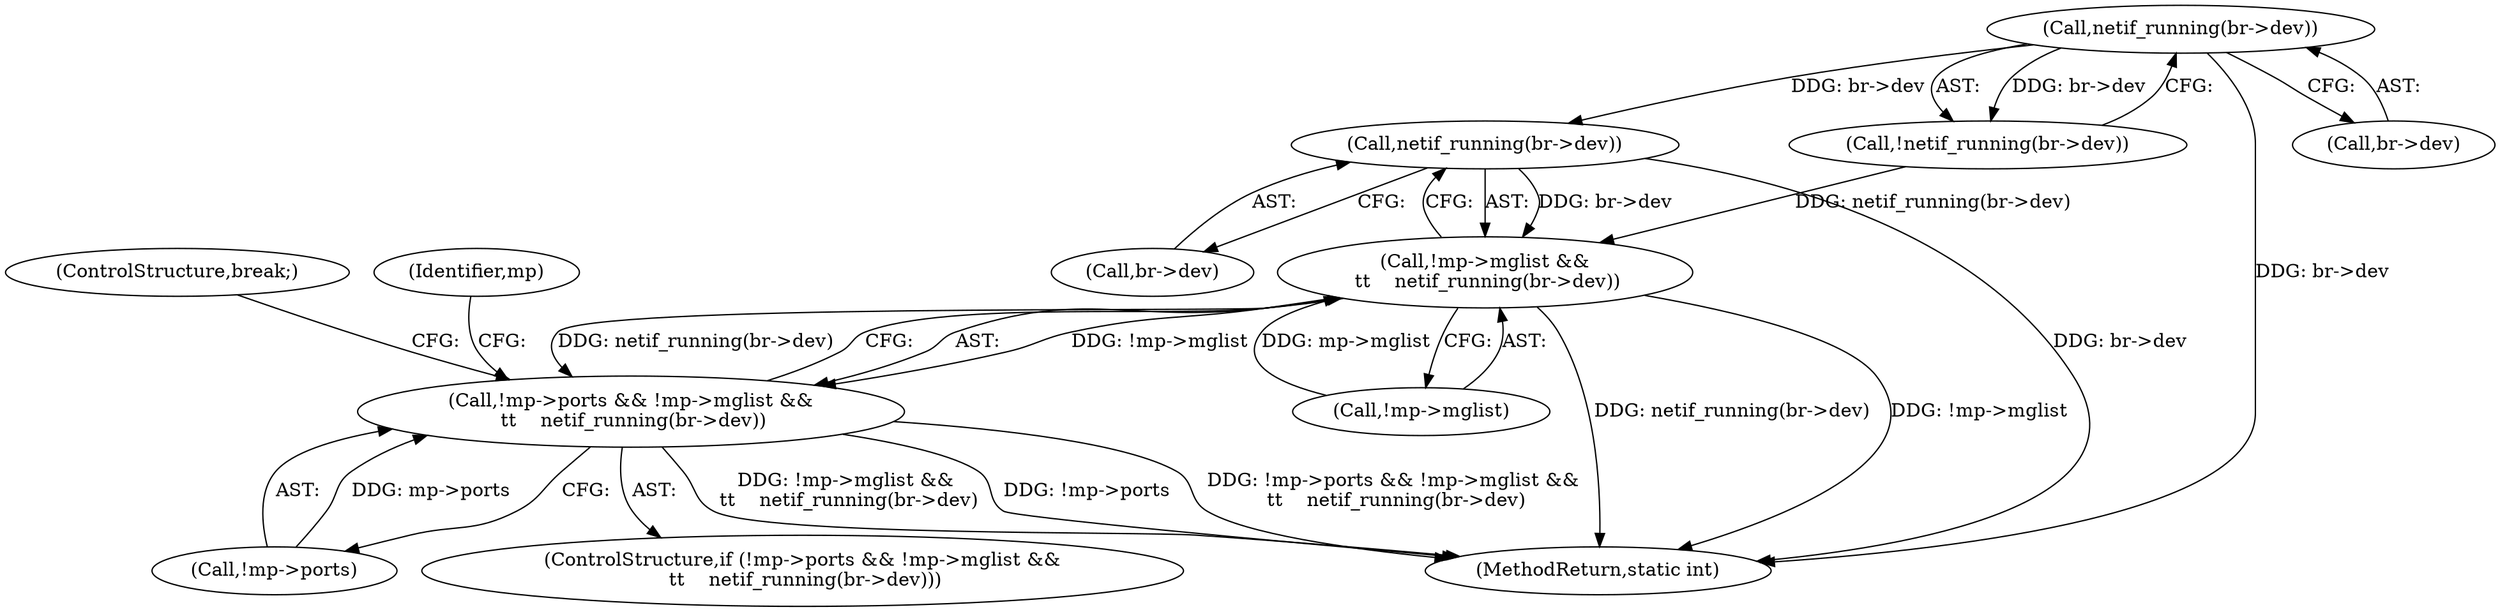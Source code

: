 digraph "1_linux_c7e8e8a8f7a70b343ca1e0f90a31e35ab2d16de1@pointer" {
"1000286" [label="(Call,netif_running(br->dev))"];
"1000117" [label="(Call,netif_running(br->dev))"];
"1000281" [label="(Call,!mp->mglist &&\n \t\t    netif_running(br->dev))"];
"1000276" [label="(Call,!mp->ports && !mp->mglist &&\n \t\t    netif_running(br->dev))"];
"1000118" [label="(Call,br->dev)"];
"1000281" [label="(Call,!mp->mglist &&\n \t\t    netif_running(br->dev))"];
"1000286" [label="(Call,netif_running(br->dev))"];
"1000305" [label="(MethodReturn,static int)"];
"1000296" [label="(ControlStructure,break;)"];
"1000277" [label="(Call,!mp->ports)"];
"1000287" [label="(Call,br->dev)"];
"1000293" [label="(Identifier,mp)"];
"1000116" [label="(Call,!netif_running(br->dev))"];
"1000276" [label="(Call,!mp->ports && !mp->mglist &&\n \t\t    netif_running(br->dev))"];
"1000282" [label="(Call,!mp->mglist)"];
"1000117" [label="(Call,netif_running(br->dev))"];
"1000275" [label="(ControlStructure,if (!mp->ports && !mp->mglist &&\n \t\t    netif_running(br->dev)))"];
"1000286" -> "1000281"  [label="AST: "];
"1000286" -> "1000287"  [label="CFG: "];
"1000287" -> "1000286"  [label="AST: "];
"1000281" -> "1000286"  [label="CFG: "];
"1000286" -> "1000305"  [label="DDG: br->dev"];
"1000286" -> "1000281"  [label="DDG: br->dev"];
"1000117" -> "1000286"  [label="DDG: br->dev"];
"1000117" -> "1000116"  [label="AST: "];
"1000117" -> "1000118"  [label="CFG: "];
"1000118" -> "1000117"  [label="AST: "];
"1000116" -> "1000117"  [label="CFG: "];
"1000117" -> "1000305"  [label="DDG: br->dev"];
"1000117" -> "1000116"  [label="DDG: br->dev"];
"1000281" -> "1000276"  [label="AST: "];
"1000281" -> "1000282"  [label="CFG: "];
"1000282" -> "1000281"  [label="AST: "];
"1000276" -> "1000281"  [label="CFG: "];
"1000281" -> "1000305"  [label="DDG: netif_running(br->dev)"];
"1000281" -> "1000305"  [label="DDG: !mp->mglist"];
"1000281" -> "1000276"  [label="DDG: !mp->mglist"];
"1000281" -> "1000276"  [label="DDG: netif_running(br->dev)"];
"1000282" -> "1000281"  [label="DDG: mp->mglist"];
"1000116" -> "1000281"  [label="DDG: netif_running(br->dev)"];
"1000276" -> "1000275"  [label="AST: "];
"1000276" -> "1000277"  [label="CFG: "];
"1000277" -> "1000276"  [label="AST: "];
"1000293" -> "1000276"  [label="CFG: "];
"1000296" -> "1000276"  [label="CFG: "];
"1000276" -> "1000305"  [label="DDG: !mp->ports && !mp->mglist &&\n \t\t    netif_running(br->dev)"];
"1000276" -> "1000305"  [label="DDG: !mp->mglist &&\n \t\t    netif_running(br->dev)"];
"1000276" -> "1000305"  [label="DDG: !mp->ports"];
"1000277" -> "1000276"  [label="DDG: mp->ports"];
}
